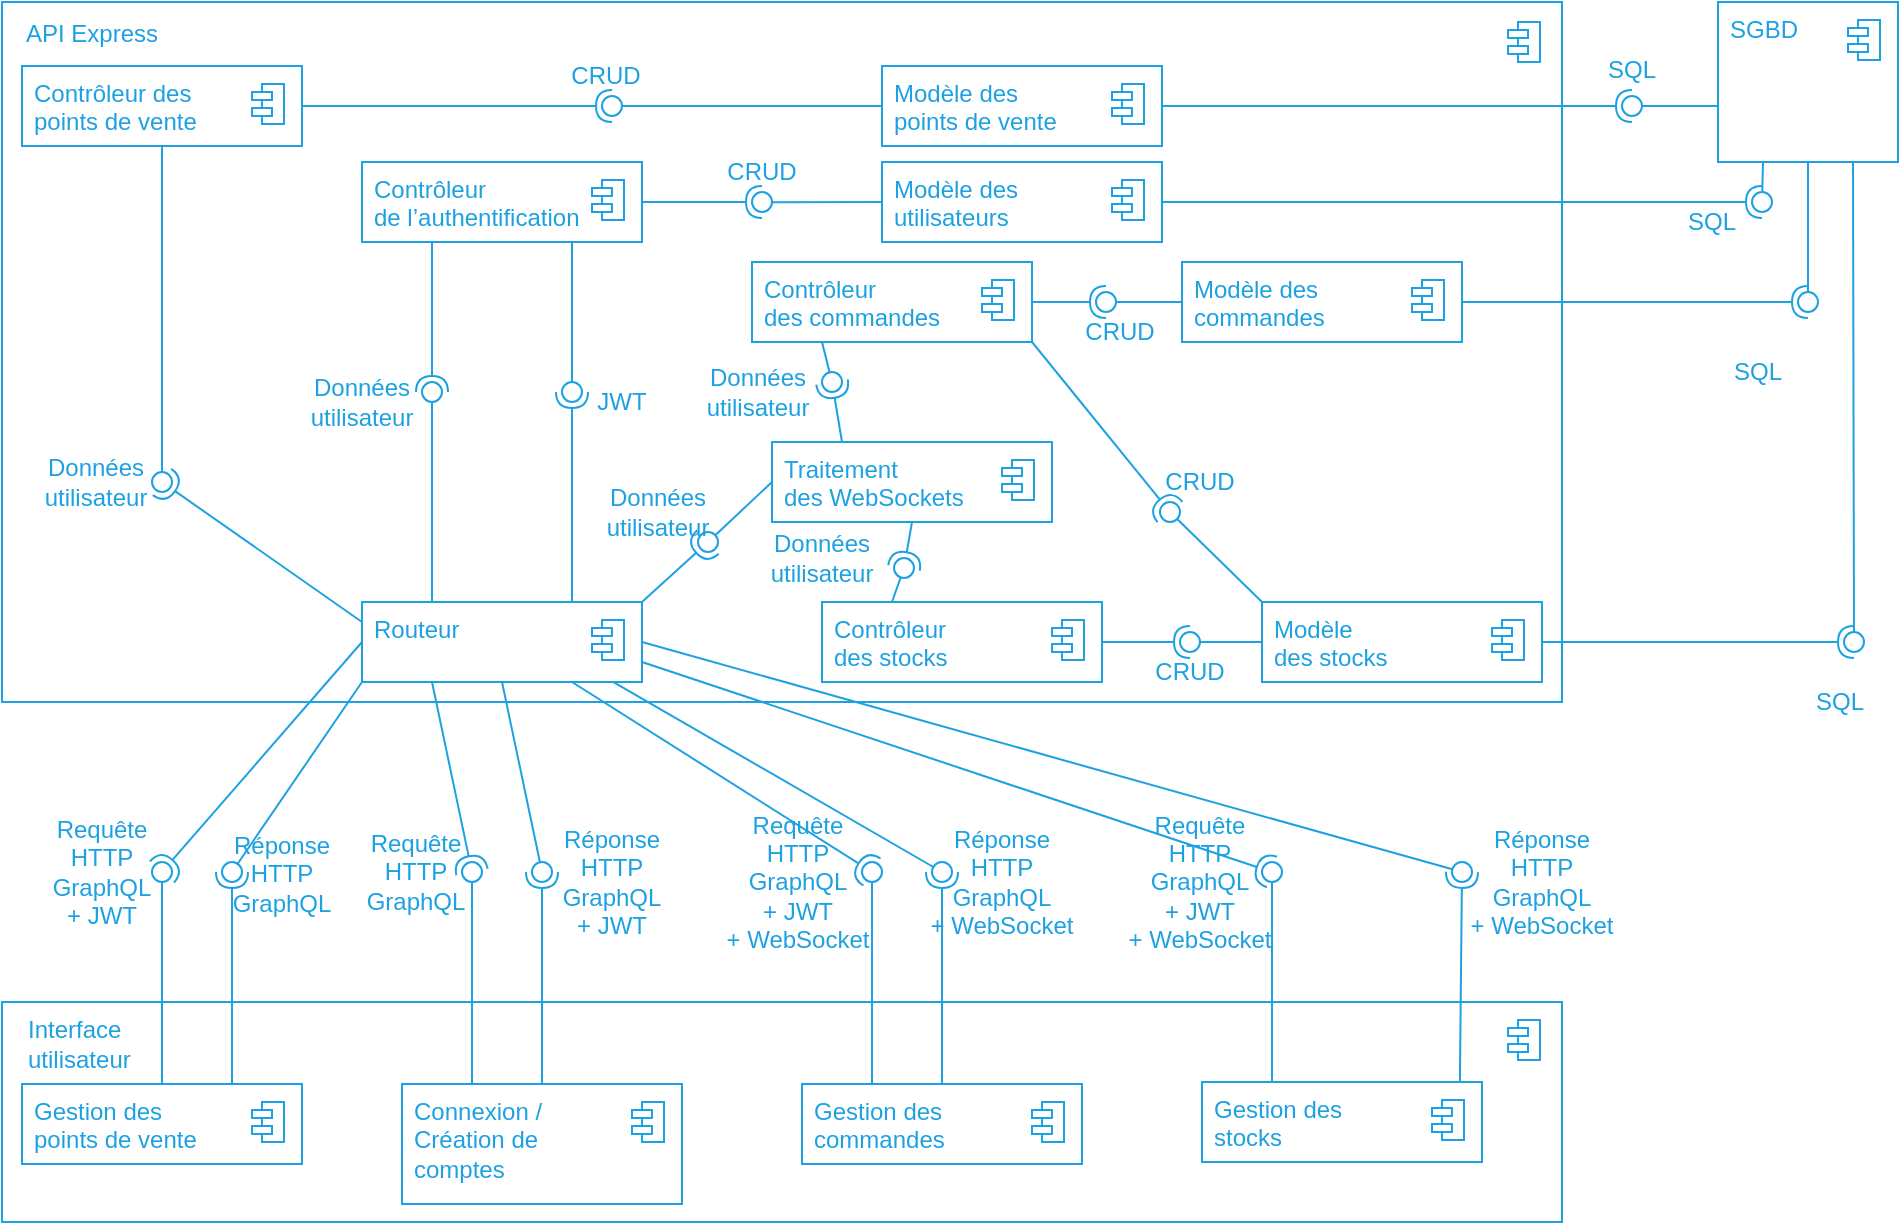 <mxfile>
    <diagram id="GNdYHzxpxQGXfG1FeGK9" name="Page-1">
        <mxGraphModel dx="1885" dy="1904" grid="1" gridSize="10" guides="1" tooltips="1" connect="1" arrows="1" fold="1" page="1" pageScale="1" pageWidth="827" pageHeight="1169" math="0" shadow="0">
            <root>
                <mxCell id="0"/>
                <mxCell id="1" parent="0"/>
                <mxCell id="58" value="" style="fontStyle=1;align=center;verticalAlign=top;childLayout=stackLayout;horizontal=1;horizontalStack=0;resizeParent=1;resizeParentMax=0;resizeLast=0;marginBottom=0;strokeColor=#1DA1E1;fillColor=none;container=0;" parent="1" vertex="1">
                    <mxGeometry x="-130" y="-10" width="780" height="350" as="geometry"/>
                </mxCell>
                <mxCell id="91" value="" style="rounded=0;orthogonalLoop=1;jettySize=auto;html=1;endArrow=none;endFill=0;strokeColor=#1DA1E1;exitX=0.25;exitY=0;exitDx=0;exitDy=0;" parent="1" source="53" target="93" edge="1">
                    <mxGeometry relative="1" as="geometry">
                        <mxPoint x="70" y="390" as="sourcePoint"/>
                    </mxGeometry>
                </mxCell>
                <mxCell id="92" value="" style="rounded=0;orthogonalLoop=1;jettySize=auto;html=1;endArrow=halfCircle;endFill=0;entryX=0.5;entryY=0.5;entryDx=0;entryDy=0;endSize=6;strokeWidth=1;exitX=0.25;exitY=1;exitDx=0;exitDy=0;strokeColor=#1DA1E1;" parent="1" source="56" target="93" edge="1">
                    <mxGeometry relative="1" as="geometry">
                        <mxPoint x="530" y="375" as="sourcePoint"/>
                    </mxGeometry>
                </mxCell>
                <mxCell id="93" value="" style="ellipse;whiteSpace=wrap;html=1;fontFamily=Helvetica;fontSize=12;fontColor=#000000;align=center;points=[];aspect=fixed;resizable=0;fillColor=none;strokeColor=#1DA1E1;" parent="1" vertex="1">
                    <mxGeometry x="100" y="420" width="10" height="10" as="geometry"/>
                </mxCell>
                <mxCell id="101" value="" style="rounded=0;orthogonalLoop=1;jettySize=auto;html=1;endArrow=none;endFill=0;strokeColor=#1DA1E1;exitX=0.25;exitY=0;exitDx=0;exitDy=0;" parent="1" source="56" target="103" edge="1">
                    <mxGeometry relative="1" as="geometry">
                        <mxPoint x="85" y="130" as="sourcePoint"/>
                    </mxGeometry>
                </mxCell>
                <mxCell id="102" value="" style="rounded=0;orthogonalLoop=1;jettySize=auto;html=1;endArrow=halfCircle;endFill=0;entryX=0.5;entryY=0.5;entryDx=0;entryDy=0;endSize=6;strokeWidth=1;exitX=0.25;exitY=1;exitDx=0;exitDy=0;strokeColor=#1DA1E1;" parent="1" source="36" target="103" edge="1">
                    <mxGeometry relative="1" as="geometry">
                        <mxPoint x="95" y="550" as="sourcePoint"/>
                    </mxGeometry>
                </mxCell>
                <mxCell id="103" value="" style="ellipse;whiteSpace=wrap;html=1;fontFamily=Helvetica;fontSize=12;fontColor=#000000;align=center;points=[];aspect=fixed;resizable=0;fillColor=none;strokeColor=#1DA1E1;" parent="1" vertex="1">
                    <mxGeometry x="80" y="180" width="10" height="10" as="geometry"/>
                </mxCell>
                <mxCell id="115" value="&lt;font color=&quot;#1da1e1&quot;&gt;Requête&lt;br&gt;HTTP&lt;br&gt;GraphQL&lt;br&gt;&lt;/font&gt;" style="text;html=1;strokeColor=none;fillColor=none;align=center;verticalAlign=middle;whiteSpace=wrap;rounded=0;" parent="1" vertex="1">
                    <mxGeometry x="57" y="415" width="40" height="20" as="geometry"/>
                </mxCell>
                <mxCell id="118" value="" style="rounded=0;orthogonalLoop=1;jettySize=auto;html=1;endArrow=none;endFill=0;strokeColor=#1DA1E1;exitX=0.5;exitY=1;exitDx=0;exitDy=0;" parent="1" source="56" target="120" edge="1">
                    <mxGeometry relative="1" as="geometry">
                        <mxPoint x="95" y="290" as="sourcePoint"/>
                    </mxGeometry>
                </mxCell>
                <mxCell id="119" value="" style="rounded=0;orthogonalLoop=1;jettySize=auto;html=1;endArrow=halfCircle;endFill=0;entryX=0.5;entryY=0.5;entryDx=0;entryDy=0;endSize=6;strokeWidth=1;exitX=0.5;exitY=0;exitDx=0;exitDy=0;strokeColor=#1DA1E1;" parent="1" source="53" target="120" edge="1">
                    <mxGeometry relative="1" as="geometry">
                        <mxPoint x="95" y="500" as="sourcePoint"/>
                    </mxGeometry>
                </mxCell>
                <mxCell id="120" value="" style="ellipse;whiteSpace=wrap;html=1;fontFamily=Helvetica;fontSize=12;fontColor=#000000;align=center;points=[];aspect=fixed;resizable=0;fillColor=none;strokeColor=#1DA1E1;" parent="1" vertex="1">
                    <mxGeometry x="135" y="420" width="10" height="10" as="geometry"/>
                </mxCell>
                <mxCell id="121" value="&lt;font color=&quot;#1da1e1&quot;&gt;Réponse&lt;br&gt;HTTP&lt;br&gt;GraphQL&lt;br&gt;+ JWT&lt;br&gt;&lt;/font&gt;" style="text;html=1;strokeColor=none;fillColor=none;align=center;verticalAlign=middle;whiteSpace=wrap;rounded=0;" parent="1" vertex="1">
                    <mxGeometry x="155" y="420" width="40" height="20" as="geometry"/>
                </mxCell>
                <mxCell id="133" value="" style="fontStyle=1;align=center;verticalAlign=top;childLayout=stackLayout;horizontal=1;horizontalStack=0;resizeParent=1;resizeParentMax=0;resizeLast=0;marginBottom=0;strokeColor=#1DA1E1;fillColor=none;container=0;" parent="1" vertex="1">
                    <mxGeometry x="-130" y="490" width="780" height="110" as="geometry"/>
                </mxCell>
                <mxCell id="169" value="" style="rounded=0;orthogonalLoop=1;jettySize=auto;html=1;endArrow=none;endFill=0;strokeColor=#1DA1E1;exitX=0.25;exitY=0;exitDx=0;exitDy=0;" parent="1" source="131" target="171" edge="1">
                    <mxGeometry relative="1" as="geometry">
                        <mxPoint x="170" y="370" as="sourcePoint"/>
                    </mxGeometry>
                </mxCell>
                <mxCell id="170" value="" style="rounded=0;orthogonalLoop=1;jettySize=auto;html=1;endArrow=halfCircle;endFill=0;entryX=0.5;entryY=0.5;entryDx=0;entryDy=0;endSize=6;strokeWidth=1;exitX=0.75;exitY=1;exitDx=0;exitDy=0;strokeColor=#1DA1E1;" parent="1" source="56" target="171" edge="1">
                    <mxGeometry relative="1" as="geometry">
                        <mxPoint x="165" y="530" as="sourcePoint"/>
                    </mxGeometry>
                </mxCell>
                <mxCell id="171" value="" style="ellipse;whiteSpace=wrap;html=1;fontFamily=Helvetica;fontSize=12;fontColor=#000000;align=center;points=[];aspect=fixed;resizable=0;fillColor=none;strokeColor=#1DA1E1;" parent="1" vertex="1">
                    <mxGeometry x="300" y="420" width="10" height="10" as="geometry"/>
                </mxCell>
                <mxCell id="188" value="" style="rounded=0;orthogonalLoop=1;jettySize=auto;html=1;endArrow=halfCircle;endFill=0;entryX=0.5;entryY=0.5;entryDx=0;entryDy=0;endSize=6;strokeWidth=1;exitX=0.5;exitY=0;exitDx=0;exitDy=0;strokeColor=#1DA1E1;" parent="1" source="131" target="187" edge="1">
                    <mxGeometry relative="1" as="geometry">
                        <mxPoint x="320" y="70" as="sourcePoint"/>
                    </mxGeometry>
                </mxCell>
                <mxCell id="189" value="" style="rounded=0;orthogonalLoop=1;jettySize=auto;html=1;endArrow=none;endFill=0;strokeColor=#1DA1E1;exitX=0.895;exitY=0.995;exitDx=0;exitDy=0;exitPerimeter=0;" parent="1" source="56" target="187" edge="1">
                    <mxGeometry relative="1" as="geometry">
                        <mxPoint x="200" y="70" as="sourcePoint"/>
                    </mxGeometry>
                </mxCell>
                <mxCell id="187" value="" style="ellipse;whiteSpace=wrap;html=1;fontFamily=Helvetica;fontSize=12;fontColor=#000000;align=center;points=[];aspect=fixed;resizable=0;fillColor=none;strokeColor=#1DA1E1;" parent="1" vertex="1">
                    <mxGeometry x="335" y="420" width="10" height="10" as="geometry"/>
                </mxCell>
                <mxCell id="190" value="&lt;font color=&quot;#1da1e1&quot;&gt;Requête&lt;br&gt;HTTP&lt;br&gt;GraphQL&lt;br&gt;+ JWT&lt;br&gt;+ WebSocket&lt;br&gt;&lt;/font&gt;" style="text;html=1;strokeColor=none;fillColor=none;align=center;verticalAlign=middle;whiteSpace=wrap;rounded=0;" parent="1" vertex="1">
                    <mxGeometry x="228" y="420" width="80" height="20" as="geometry"/>
                </mxCell>
                <mxCell id="192" value="&lt;font color=&quot;#1da1e1&quot;&gt;Réponse&lt;br&gt;HTTP&lt;br&gt;GraphQL&lt;br&gt;&lt;/font&gt;&lt;span style=&quot;color: rgb(29 , 161 , 225)&quot;&gt;+ WebSocket&lt;/span&gt;&lt;font color=&quot;#1da1e1&quot;&gt;&lt;br&gt;&lt;/font&gt;" style="text;html=1;strokeColor=none;fillColor=none;align=center;verticalAlign=middle;whiteSpace=wrap;rounded=0;" parent="1" vertex="1">
                    <mxGeometry x="326" y="420" width="88" height="20" as="geometry"/>
                </mxCell>
                <mxCell id="194" value="" style="ellipse;whiteSpace=wrap;html=1;fontFamily=Helvetica;fontSize=12;fontColor=#000000;align=center;points=[];aspect=fixed;resizable=0;fillColor=none;strokeColor=#1DA1E1;" parent="1" vertex="1">
                    <mxGeometry x="280" y="175" width="10" height="10" as="geometry"/>
                </mxCell>
                <mxCell id="195" value="" style="rounded=0;orthogonalLoop=1;jettySize=auto;html=1;endArrow=none;endFill=0;strokeColor=#1DA1E1;exitX=0.25;exitY=1;exitDx=0;exitDy=0;" parent="1" source="182" target="194" edge="1">
                    <mxGeometry relative="1" as="geometry">
                        <mxPoint x="165" y="140" as="sourcePoint"/>
                    </mxGeometry>
                </mxCell>
                <mxCell id="196" value="" style="rounded=0;orthogonalLoop=1;jettySize=auto;html=1;endArrow=halfCircle;endFill=0;entryX=0.5;entryY=0.5;entryDx=0;entryDy=0;endSize=6;strokeWidth=1;exitX=0.25;exitY=0;exitDx=0;exitDy=0;strokeColor=#1DA1E1;" parent="1" source="307" target="194" edge="1">
                    <mxGeometry relative="1" as="geometry">
                        <mxPoint x="165" y="300" as="sourcePoint"/>
                    </mxGeometry>
                </mxCell>
                <mxCell id="135" value="" style="shape=module;jettyWidth=10;jettyHeight=4;strokeColor=#1DA1E1;fillColor=none;" parent="1" vertex="1">
                    <mxGeometry x="623" y="499" width="16" height="20" as="geometry">
                        <mxPoint x="-25" y="9" as="offset"/>
                    </mxGeometry>
                </mxCell>
                <mxCell id="52" value="" style="fontStyle=1;align=center;verticalAlign=top;childLayout=stackLayout;horizontal=1;horizontalStack=0;resizeParent=1;resizeParentMax=0;resizeLast=0;marginBottom=0;strokeColor=#1DA1E1;fillColor=none;" parent="1" vertex="1">
                    <mxGeometry x="70" y="531" width="140" height="60" as="geometry"/>
                </mxCell>
                <mxCell id="53" value="&lt;font color=&quot;#1da1e1&quot;&gt;Connexion /&amp;nbsp;&lt;br&gt;Création de &lt;br&gt;comptes&lt;br&gt;&lt;/font&gt;" style="html=1;align=left;spacingLeft=4;verticalAlign=top;strokeColor=none;fillColor=none;" parent="52" vertex="1">
                    <mxGeometry width="140" height="60" as="geometry"/>
                </mxCell>
                <mxCell id="54" value="" style="shape=module;jettyWidth=10;jettyHeight=4;strokeColor=#1DA1E1;fillColor=none;" parent="53" vertex="1">
                    <mxGeometry x="1" width="16" height="20" relative="1" as="geometry">
                        <mxPoint x="-25" y="9" as="offset"/>
                    </mxGeometry>
                </mxCell>
                <mxCell id="130" value="" style="fontStyle=1;align=center;verticalAlign=top;childLayout=stackLayout;horizontal=1;horizontalStack=0;resizeParent=1;resizeParentMax=0;resizeLast=0;marginBottom=0;strokeColor=#1DA1E1;fillColor=none;" parent="1" vertex="1">
                    <mxGeometry x="270" y="531" width="140" height="40" as="geometry"/>
                </mxCell>
                <mxCell id="131" value="&lt;font color=&quot;#1da1e1&quot;&gt;Gestion des&amp;nbsp;&lt;br&gt;commandes&lt;br&gt;&lt;/font&gt;" style="html=1;align=left;spacingLeft=4;verticalAlign=top;strokeColor=none;fillColor=none;" parent="130" vertex="1">
                    <mxGeometry width="140" height="40" as="geometry"/>
                </mxCell>
                <mxCell id="132" value="" style="shape=module;jettyWidth=10;jettyHeight=4;strokeColor=#1DA1E1;fillColor=none;" parent="131" vertex="1">
                    <mxGeometry x="1" width="16" height="20" relative="1" as="geometry">
                        <mxPoint x="-25" y="9" as="offset"/>
                    </mxGeometry>
                </mxCell>
                <mxCell id="60" value="" style="shape=module;jettyWidth=10;jettyHeight=4;strokeColor=#1DA1E1;fillColor=none;" parent="1" vertex="1">
                    <mxGeometry x="623" width="16" height="20" as="geometry">
                        <mxPoint x="-25" y="9" as="offset"/>
                    </mxGeometry>
                </mxCell>
                <mxCell id="35" value="" style="fontStyle=1;align=center;verticalAlign=top;childLayout=stackLayout;horizontal=1;horizontalStack=0;resizeParent=1;resizeParentMax=0;resizeLast=0;marginBottom=0;strokeColor=#1DA1E1;fillColor=none;" parent="1" vertex="1">
                    <mxGeometry x="50" y="70" width="140" height="40" as="geometry"/>
                </mxCell>
                <mxCell id="36" value="&lt;font color=&quot;#1da1e1&quot;&gt;Contrôleur &lt;br&gt;de l’authentification&lt;br&gt;&lt;/font&gt;" style="html=1;align=left;spacingLeft=4;verticalAlign=top;strokeColor=none;fillColor=none;" parent="35" vertex="1">
                    <mxGeometry width="140" height="40" as="geometry"/>
                </mxCell>
                <mxCell id="37" value="" style="shape=module;jettyWidth=10;jettyHeight=4;strokeColor=#1DA1E1;fillColor=none;" parent="36" vertex="1">
                    <mxGeometry x="1" width="16" height="20" relative="1" as="geometry">
                        <mxPoint x="-25" y="9" as="offset"/>
                    </mxGeometry>
                </mxCell>
                <mxCell id="55" value="" style="fontStyle=1;align=center;verticalAlign=top;childLayout=stackLayout;horizontal=1;horizontalStack=0;resizeParent=1;resizeParentMax=0;resizeLast=0;marginBottom=0;strokeColor=#1DA1E1;fillColor=none;" parent="1" vertex="1">
                    <mxGeometry x="50" y="290" width="140" height="40" as="geometry"/>
                </mxCell>
                <mxCell id="56" value="&lt;font color=&quot;#1da1e1&quot;&gt;Routeur&amp;nbsp;&lt;br&gt;&lt;/font&gt;" style="html=1;align=left;spacingLeft=4;verticalAlign=top;strokeColor=none;fillColor=none;" parent="55" vertex="1">
                    <mxGeometry width="140" height="40" as="geometry"/>
                </mxCell>
                <mxCell id="57" value="" style="shape=module;jettyWidth=10;jettyHeight=4;strokeColor=#1DA1E1;fillColor=none;" parent="56" vertex="1">
                    <mxGeometry x="1" width="16" height="20" relative="1" as="geometry">
                        <mxPoint x="-25" y="9" as="offset"/>
                    </mxGeometry>
                </mxCell>
                <mxCell id="106" value="" style="fontStyle=1;align=center;verticalAlign=top;childLayout=stackLayout;horizontal=1;horizontalStack=0;resizeParent=1;resizeParentMax=0;resizeLast=0;marginBottom=0;strokeColor=#1DA1E1;fillColor=none;" parent="1" vertex="1">
                    <mxGeometry x="310" y="70" width="140" height="40" as="geometry"/>
                </mxCell>
                <mxCell id="107" value="&lt;font color=&quot;#1da1e1&quot;&gt;Modèle des&lt;br&gt;utilisateurs&lt;br&gt;&lt;/font&gt;" style="html=1;align=left;spacingLeft=4;verticalAlign=top;strokeColor=none;fillColor=none;" parent="106" vertex="1">
                    <mxGeometry width="140" height="40" as="geometry"/>
                </mxCell>
                <mxCell id="108" value="" style="shape=module;jettyWidth=10;jettyHeight=4;strokeColor=#1DA1E1;fillColor=none;" parent="107" vertex="1">
                    <mxGeometry x="1" width="16" height="20" relative="1" as="geometry">
                        <mxPoint x="-25" y="9" as="offset"/>
                    </mxGeometry>
                </mxCell>
                <mxCell id="116" value="&lt;font color=&quot;#1da1e1&quot;&gt;SQL&lt;/font&gt;" style="text;html=1;strokeColor=none;fillColor=none;align=center;verticalAlign=middle;whiteSpace=wrap;rounded=0;" parent="1" vertex="1">
                    <mxGeometry x="705" y="90" width="40" height="20" as="geometry"/>
                </mxCell>
                <mxCell id="125" value="" style="ellipse;whiteSpace=wrap;html=1;fontFamily=Helvetica;fontSize=12;fontColor=#000000;align=center;points=[];aspect=fixed;resizable=0;fillColor=none;strokeColor=#1DA1E1;" parent="1" vertex="1">
                    <mxGeometry x="150" y="180" width="10" height="10" as="geometry"/>
                </mxCell>
                <mxCell id="123" value="" style="rounded=0;orthogonalLoop=1;jettySize=auto;html=1;endArrow=none;endFill=0;strokeColor=#1DA1E1;exitX=0.75;exitY=1;exitDx=0;exitDy=0;" parent="1" source="36" target="125" edge="1">
                    <mxGeometry x="10" y="60" as="geometry">
                        <mxPoint x="155" y="130" as="sourcePoint"/>
                    </mxGeometry>
                </mxCell>
                <mxCell id="124" value="" style="rounded=0;orthogonalLoop=1;jettySize=auto;html=1;endArrow=halfCircle;endFill=0;entryX=0.5;entryY=0.5;entryDx=0;entryDy=0;endSize=6;strokeWidth=1;exitX=0.75;exitY=0;exitDx=0;exitDy=0;strokeColor=#1DA1E1;" parent="1" source="56" target="125" edge="1">
                    <mxGeometry x="10" y="60" as="geometry">
                        <mxPoint x="95" y="300" as="sourcePoint"/>
                    </mxGeometry>
                </mxCell>
                <mxCell id="126" value="&lt;font color=&quot;#1da1e1&quot;&gt;Données&lt;br&gt;utilisateur&lt;br&gt;&lt;/font&gt;" style="text;html=1;strokeColor=none;fillColor=none;align=center;verticalAlign=middle;whiteSpace=wrap;rounded=0;" parent="1" vertex="1">
                    <mxGeometry x="30" y="180" width="40" height="20" as="geometry"/>
                </mxCell>
                <mxCell id="127" value="&lt;font color=&quot;#1da1e1&quot;&gt;JWT&lt;br&gt;&lt;/font&gt;" style="text;html=1;strokeColor=none;fillColor=none;align=center;verticalAlign=middle;whiteSpace=wrap;rounded=0;" parent="1" vertex="1">
                    <mxGeometry x="160" y="180" width="40" height="20" as="geometry"/>
                </mxCell>
                <mxCell id="128" value="&lt;font color=&quot;#1da1e1&quot;&gt;CRUD&lt;br&gt;&lt;/font&gt;" style="text;html=1;strokeColor=none;fillColor=none;align=center;verticalAlign=middle;whiteSpace=wrap;rounded=0;" parent="1" vertex="1">
                    <mxGeometry x="230" y="65" width="40" height="20" as="geometry"/>
                </mxCell>
                <mxCell id="184" value="" style="fontStyle=1;align=center;verticalAlign=top;childLayout=stackLayout;horizontal=1;horizontalStack=0;resizeParent=1;resizeParentMax=0;resizeLast=0;marginBottom=0;strokeColor=#1DA1E1;fillColor=none;" parent="1" vertex="1">
                    <mxGeometry x="460" y="120" width="140" height="40" as="geometry"/>
                </mxCell>
                <mxCell id="185" value="&lt;font color=&quot;#1da1e1&quot;&gt;Modèle des&lt;br&gt;commandes&lt;br&gt;&lt;/font&gt;" style="html=1;align=left;spacingLeft=4;verticalAlign=top;strokeColor=none;fillColor=none;" parent="184" vertex="1">
                    <mxGeometry width="140" height="40" as="geometry"/>
                </mxCell>
                <mxCell id="186" value="" style="shape=module;jettyWidth=10;jettyHeight=4;strokeColor=#1DA1E1;fillColor=none;" parent="185" vertex="1">
                    <mxGeometry x="1" width="16" height="20" relative="1" as="geometry">
                        <mxPoint x="-25" y="9" as="offset"/>
                    </mxGeometry>
                </mxCell>
                <mxCell id="181" value="" style="fontStyle=1;align=center;verticalAlign=top;childLayout=stackLayout;horizontal=1;horizontalStack=0;resizeParent=1;resizeParentMax=0;resizeLast=0;marginBottom=0;strokeColor=#1DA1E1;fillColor=none;" parent="1" vertex="1">
                    <mxGeometry x="245" y="120" width="140" height="40" as="geometry"/>
                </mxCell>
                <mxCell id="182" value="&lt;font color=&quot;#1da1e1&quot;&gt;Contrôleur &lt;br&gt;des commandes&lt;br&gt;&lt;/font&gt;" style="html=1;align=left;spacingLeft=4;verticalAlign=top;strokeColor=none;fillColor=none;" parent="181" vertex="1">
                    <mxGeometry width="140" height="40" as="geometry"/>
                </mxCell>
                <mxCell id="183" value="" style="shape=module;jettyWidth=10;jettyHeight=4;strokeColor=#1DA1E1;fillColor=none;" parent="182" vertex="1">
                    <mxGeometry x="1" width="16" height="20" relative="1" as="geometry">
                        <mxPoint x="-25" y="9" as="offset"/>
                    </mxGeometry>
                </mxCell>
                <mxCell id="197" value="&lt;font color=&quot;#1da1e1&quot;&gt;Données&lt;br&gt;utilisateur&lt;br&gt;&lt;/font&gt;" style="text;html=1;strokeColor=none;fillColor=none;align=center;verticalAlign=middle;whiteSpace=wrap;rounded=0;" parent="1" vertex="1">
                    <mxGeometry x="228" y="175" width="40" height="20" as="geometry"/>
                </mxCell>
                <mxCell id="24" value="" style="fontStyle=1;align=center;verticalAlign=top;childLayout=stackLayout;horizontal=1;horizontalStack=0;resizeParent=1;resizeParentMax=0;resizeLast=0;marginBottom=0;strokeColor=#1DA1E1;fillColor=none;" parent="1" vertex="1">
                    <mxGeometry x="728" y="-10" width="90" height="80" as="geometry"/>
                </mxCell>
                <mxCell id="25" value="&lt;font color=&quot;#1da1e1&quot;&gt;SGBD&lt;/font&gt;" style="html=1;align=left;spacingLeft=4;verticalAlign=top;strokeColor=none;fillColor=none;" parent="24" vertex="1">
                    <mxGeometry width="90" height="80" as="geometry"/>
                </mxCell>
                <mxCell id="26" value="" style="shape=module;jettyWidth=10;jettyHeight=4;strokeColor=#1DA1E1;fillColor=none;" parent="25" vertex="1">
                    <mxGeometry x="1" width="16" height="20" relative="1" as="geometry">
                        <mxPoint x="-25" y="9" as="offset"/>
                    </mxGeometry>
                </mxCell>
                <mxCell id="202" value="&lt;font color=&quot;#1da1e1&quot;&gt;CRUD&lt;br&gt;&lt;/font&gt;" style="text;html=1;strokeColor=none;fillColor=none;align=center;verticalAlign=middle;whiteSpace=wrap;rounded=0;" parent="1" vertex="1">
                    <mxGeometry x="409" y="145" width="40" height="20" as="geometry"/>
                </mxCell>
                <mxCell id="206" value="&lt;font color=&quot;#1da1e1&quot;&gt;SQL&lt;/font&gt;" style="text;html=1;strokeColor=none;fillColor=none;align=center;verticalAlign=middle;whiteSpace=wrap;rounded=0;" parent="1" vertex="1">
                    <mxGeometry x="728" y="165" width="40" height="20" as="geometry"/>
                </mxCell>
                <mxCell id="207" value="" style="fontStyle=1;align=center;verticalAlign=top;childLayout=stackLayout;horizontal=1;horizontalStack=0;resizeParent=1;resizeParentMax=0;resizeLast=0;marginBottom=0;strokeColor=#1DA1E1;fillColor=none;" parent="1" vertex="1">
                    <mxGeometry x="280" y="290" width="140" height="40" as="geometry"/>
                </mxCell>
                <mxCell id="208" value="&lt;font color=&quot;#1da1e1&quot;&gt;Contrôleur &lt;br&gt;des stocks&lt;br&gt;&lt;/font&gt;" style="html=1;align=left;spacingLeft=4;verticalAlign=top;strokeColor=none;fillColor=none;" parent="207" vertex="1">
                    <mxGeometry width="140" height="40" as="geometry"/>
                </mxCell>
                <mxCell id="209" value="" style="shape=module;jettyWidth=10;jettyHeight=4;strokeColor=#1DA1E1;fillColor=none;" parent="208" vertex="1">
                    <mxGeometry x="1" width="16" height="20" relative="1" as="geometry">
                        <mxPoint x="-25" y="9" as="offset"/>
                    </mxGeometry>
                </mxCell>
                <mxCell id="211" value="" style="fontStyle=1;align=center;verticalAlign=top;childLayout=stackLayout;horizontal=1;horizontalStack=0;resizeParent=1;resizeParentMax=0;resizeLast=0;marginBottom=0;strokeColor=#1DA1E1;fillColor=none;" parent="1" vertex="1">
                    <mxGeometry x="500" y="290" width="140" height="40" as="geometry"/>
                </mxCell>
                <mxCell id="212" value="&lt;font color=&quot;#1da1e1&quot;&gt;Modèle&amp;nbsp;&lt;br&gt;des stocks&lt;br&gt;&lt;/font&gt;" style="html=1;align=left;spacingLeft=4;verticalAlign=top;strokeColor=none;fillColor=none;" parent="211" vertex="1">
                    <mxGeometry width="140" height="40" as="geometry"/>
                </mxCell>
                <mxCell id="213" value="" style="shape=module;jettyWidth=10;jettyHeight=4;strokeColor=#1DA1E1;fillColor=none;" parent="212" vertex="1">
                    <mxGeometry x="1" width="16" height="20" relative="1" as="geometry">
                        <mxPoint x="-25" y="9" as="offset"/>
                    </mxGeometry>
                </mxCell>
                <mxCell id="217" value="&lt;font color=&quot;#1da1e1&quot;&gt;CRUD&lt;br&gt;&lt;/font&gt;" style="text;html=1;strokeColor=none;fillColor=none;align=center;verticalAlign=middle;whiteSpace=wrap;rounded=0;" parent="1" vertex="1">
                    <mxGeometry x="449" y="220" width="40" height="20" as="geometry"/>
                </mxCell>
                <mxCell id="218" value="&lt;font color=&quot;#1da1e1&quot;&gt;SQL&lt;br&gt;&lt;/font&gt;" style="text;html=1;strokeColor=none;fillColor=none;align=center;verticalAlign=middle;whiteSpace=wrap;rounded=0;" parent="1" vertex="1">
                    <mxGeometry x="769" y="330" width="40" height="20" as="geometry"/>
                </mxCell>
                <mxCell id="225" value="&lt;font color=&quot;#1da1e1&quot;&gt;CRUD&lt;br&gt;&lt;/font&gt;" style="text;html=1;strokeColor=none;fillColor=none;align=center;verticalAlign=middle;whiteSpace=wrap;rounded=0;" parent="1" vertex="1">
                    <mxGeometry x="444" y="315" width="40" height="20" as="geometry"/>
                </mxCell>
                <mxCell id="226" value="" style="fontStyle=1;align=center;verticalAlign=top;childLayout=stackLayout;horizontal=1;horizontalStack=0;resizeParent=1;resizeParentMax=0;resizeLast=0;marginBottom=0;strokeColor=#1DA1E1;fillColor=none;" parent="1" vertex="1">
                    <mxGeometry x="470" y="530" width="140" height="40" as="geometry"/>
                </mxCell>
                <mxCell id="227" value="&lt;font color=&quot;#1da1e1&quot;&gt;Gestion des&amp;nbsp;&lt;br&gt;stocks&lt;br&gt;&lt;/font&gt;" style="html=1;align=left;spacingLeft=4;verticalAlign=top;strokeColor=none;fillColor=none;" parent="226" vertex="1">
                    <mxGeometry width="140" height="40" as="geometry"/>
                </mxCell>
                <mxCell id="228" value="" style="shape=module;jettyWidth=10;jettyHeight=4;strokeColor=#1DA1E1;fillColor=none;" parent="227" vertex="1">
                    <mxGeometry x="1" width="16" height="20" relative="1" as="geometry">
                        <mxPoint x="-25" y="9" as="offset"/>
                    </mxGeometry>
                </mxCell>
                <mxCell id="232" value="" style="ellipse;whiteSpace=wrap;html=1;fontFamily=Helvetica;fontSize=12;fontColor=#000000;align=center;points=[];aspect=fixed;resizable=0;fillColor=none;strokeColor=#1DA1E1;" parent="1" vertex="1">
                    <mxGeometry x="595" y="420" width="10" height="10" as="geometry"/>
                </mxCell>
                <mxCell id="233" value="" style="rounded=0;orthogonalLoop=1;jettySize=auto;html=1;endArrow=halfCircle;endFill=0;entryX=0.5;entryY=0.5;entryDx=0;entryDy=0;endSize=6;strokeWidth=1;exitX=0.921;exitY=0.013;exitDx=0;exitDy=0;strokeColor=#1DA1E1;exitPerimeter=0;" parent="1" source="227" target="232" edge="1">
                    <mxGeometry x="40" y="40" as="geometry">
                        <mxPoint x="540" y="260.0" as="sourcePoint"/>
                    </mxGeometry>
                </mxCell>
                <mxCell id="234" value="" style="rounded=0;orthogonalLoop=1;jettySize=auto;html=1;endArrow=none;endFill=0;strokeColor=#1DA1E1;exitX=1;exitY=0.5;exitDx=0;exitDy=0;" parent="1" source="56" target="232" edge="1">
                    <mxGeometry x="40" y="40" as="geometry">
                        <mxPoint x="405" y="200" as="sourcePoint"/>
                    </mxGeometry>
                </mxCell>
                <mxCell id="235" value="&lt;font color=&quot;#1da1e1&quot;&gt;Réponse&lt;br&gt;HTTP&lt;br&gt;GraphQL&lt;br&gt;+ WebSocket&lt;br&gt;&lt;/font&gt;" style="text;html=1;strokeColor=none;fillColor=none;align=center;verticalAlign=middle;whiteSpace=wrap;rounded=0;" parent="1" vertex="1">
                    <mxGeometry x="595" y="420" width="90" height="20" as="geometry"/>
                </mxCell>
                <mxCell id="236" value="&lt;font color=&quot;#1da1e1&quot;&gt;Requête&lt;br&gt;HTTP&lt;br&gt;GraphQL&lt;br&gt;+ JWT&lt;br&gt;&lt;/font&gt;&lt;span style=&quot;color: rgb(29 , 161 , 225)&quot;&gt;+ WebSocket&lt;/span&gt;&lt;font color=&quot;#1da1e1&quot;&gt;&lt;br&gt;&lt;/font&gt;" style="text;html=1;strokeColor=none;fillColor=none;align=center;verticalAlign=middle;whiteSpace=wrap;rounded=0;" parent="1" vertex="1">
                    <mxGeometry x="428" y="420" width="82" height="20" as="geometry"/>
                </mxCell>
                <mxCell id="237" value="" style="ellipse;whiteSpace=wrap;html=1;fontFamily=Helvetica;fontSize=12;fontColor=#000000;align=center;points=[];aspect=fixed;resizable=0;fillColor=none;strokeColor=#1DA1E1;" parent="1" vertex="1">
                    <mxGeometry x="500" y="420" width="10" height="10" as="geometry"/>
                </mxCell>
                <mxCell id="238" value="" style="rounded=0;orthogonalLoop=1;jettySize=auto;html=1;endArrow=halfCircle;endFill=0;entryX=0.5;entryY=0.5;entryDx=0;entryDy=0;endSize=6;strokeWidth=1;strokeColor=#1DA1E1;exitX=1;exitY=0.75;exitDx=0;exitDy=0;" parent="1" source="56" target="237" edge="1">
                    <mxGeometry x="50" y="50" as="geometry">
                        <mxPoint x="425" y="470" as="sourcePoint"/>
                    </mxGeometry>
                </mxCell>
                <mxCell id="239" value="" style="rounded=0;orthogonalLoop=1;jettySize=auto;html=1;endArrow=none;endFill=0;strokeColor=#1DA1E1;exitX=0.25;exitY=0;exitDx=0;exitDy=0;" parent="1" source="227" target="237" edge="1">
                    <mxGeometry x="50" y="50" as="geometry">
                        <mxPoint x="320" y="380" as="sourcePoint"/>
                    </mxGeometry>
                </mxCell>
                <mxCell id="245" value="" style="ellipse;whiteSpace=wrap;html=1;fontFamily=Helvetica;fontSize=12;fontColor=#000000;align=center;points=[];aspect=fixed;resizable=0;fillColor=none;strokeColor=#1DA1E1;" parent="1" vertex="1">
                    <mxGeometry x="316" y="268" width="10" height="10" as="geometry"/>
                </mxCell>
                <mxCell id="246" value="" style="rounded=0;orthogonalLoop=1;jettySize=auto;html=1;endArrow=halfCircle;endFill=0;entryX=0.5;entryY=0.5;entryDx=0;entryDy=0;endSize=6;strokeWidth=1;exitX=0.5;exitY=1;exitDx=0;exitDy=0;strokeColor=#1DA1E1;" parent="1" source="307" target="245" edge="1">
                    <mxGeometry x="50" y="100" as="geometry">
                        <mxPoint x="530" y="320.0" as="sourcePoint"/>
                    </mxGeometry>
                </mxCell>
                <mxCell id="247" value="" style="rounded=0;orthogonalLoop=1;jettySize=auto;html=1;endArrow=none;endFill=0;strokeColor=#1DA1E1;exitX=0.25;exitY=0;exitDx=0;exitDy=0;" parent="1" source="208" target="245" edge="1">
                    <mxGeometry x="50" y="100" as="geometry">
                        <mxPoint x="430" y="320.0" as="sourcePoint"/>
                    </mxGeometry>
                </mxCell>
                <mxCell id="251" value="" style="ellipse;whiteSpace=wrap;html=1;fontFamily=Helvetica;fontSize=12;fontColor=#000000;align=center;points=[];aspect=fixed;resizable=0;fillColor=none;strokeColor=#1DA1E1;" parent="1" vertex="1">
                    <mxGeometry x="459" y="305" width="10" height="10" as="geometry"/>
                </mxCell>
                <mxCell id="252" value="" style="rounded=0;orthogonalLoop=1;jettySize=auto;html=1;endArrow=halfCircle;endFill=0;entryX=0.5;entryY=0.5;entryDx=0;entryDy=0;endSize=6;strokeWidth=1;exitX=1;exitY=0.5;exitDx=0;exitDy=0;strokeColor=#1DA1E1;" parent="1" source="208" target="251" edge="1">
                    <mxGeometry x="60" y="110" as="geometry">
                        <mxPoint x="200" y="310.0" as="sourcePoint"/>
                    </mxGeometry>
                </mxCell>
                <mxCell id="253" value="" style="rounded=0;orthogonalLoop=1;jettySize=auto;html=1;endArrow=none;endFill=0;strokeColor=#1DA1E1;exitX=0;exitY=0.5;exitDx=0;exitDy=0;" parent="1" source="212" target="251" edge="1">
                    <mxGeometry x="60" y="110" as="geometry">
                        <mxPoint x="290" y="320.0" as="sourcePoint"/>
                    </mxGeometry>
                </mxCell>
                <mxCell id="254" value="" style="ellipse;whiteSpace=wrap;html=1;fontFamily=Helvetica;fontSize=12;fontColor=#000000;align=center;points=[];aspect=fixed;resizable=0;fillColor=none;strokeColor=#1DA1E1;" parent="1" vertex="1">
                    <mxGeometry x="245" y="85" width="10" height="10" as="geometry"/>
                </mxCell>
                <mxCell id="255" value="" style="rounded=0;orthogonalLoop=1;jettySize=auto;html=1;endArrow=halfCircle;endFill=0;entryX=0.5;entryY=0.5;entryDx=0;entryDy=0;endSize=6;strokeWidth=1;exitX=1;exitY=0.5;exitDx=0;exitDy=0;strokeColor=#1DA1E1;" parent="1" source="36" target="254" edge="1">
                    <mxGeometry x="70" y="120" as="geometry">
                        <mxPoint x="190" y="110" as="sourcePoint"/>
                    </mxGeometry>
                </mxCell>
                <mxCell id="256" value="" style="rounded=0;orthogonalLoop=1;jettySize=auto;html=1;endArrow=none;endFill=0;strokeColor=#1DA1E1;exitX=0;exitY=0.5;exitDx=0;exitDy=0;" parent="1" source="107" target="254" edge="1">
                    <mxGeometry x="70" y="120" as="geometry">
                        <mxPoint x="310" y="110" as="sourcePoint"/>
                    </mxGeometry>
                </mxCell>
                <mxCell id="257" value="&lt;font color=&quot;#1da1e1&quot;&gt;Données&lt;br&gt;utilisateur&lt;br&gt;&lt;/font&gt;" style="text;html=1;strokeColor=none;fillColor=none;align=center;verticalAlign=middle;whiteSpace=wrap;rounded=0;" parent="1" vertex="1">
                    <mxGeometry x="260" y="258" width="40" height="20" as="geometry"/>
                </mxCell>
                <mxCell id="258" value="" style="ellipse;whiteSpace=wrap;html=1;fontFamily=Helvetica;fontSize=12;fontColor=#000000;align=center;points=[];aspect=fixed;resizable=0;fillColor=none;strokeColor=#1DA1E1;" parent="1" vertex="1">
                    <mxGeometry x="449" y="240" width="10" height="10" as="geometry"/>
                </mxCell>
                <mxCell id="259" value="" style="rounded=0;orthogonalLoop=1;jettySize=auto;html=1;endArrow=halfCircle;endFill=0;entryX=0.5;entryY=0.5;entryDx=0;entryDy=0;endSize=6;strokeWidth=1;exitX=1;exitY=1;exitDx=0;exitDy=0;strokeColor=#1DA1E1;" parent="1" source="182" target="258" edge="1">
                    <mxGeometry x="80" y="130" as="geometry">
                        <mxPoint x="220" y="330.0" as="sourcePoint"/>
                    </mxGeometry>
                </mxCell>
                <mxCell id="260" value="" style="rounded=0;orthogonalLoop=1;jettySize=auto;html=1;endArrow=none;endFill=0;strokeColor=#1DA1E1;exitX=0;exitY=0;exitDx=0;exitDy=0;" parent="1" source="212" target="258" edge="1">
                    <mxGeometry x="80" y="130" as="geometry">
                        <mxPoint x="310" y="340.0" as="sourcePoint"/>
                    </mxGeometry>
                </mxCell>
                <mxCell id="261" value="" style="ellipse;whiteSpace=wrap;html=1;fontFamily=Helvetica;fontSize=12;fontColor=#000000;align=center;points=[];aspect=fixed;resizable=0;fillColor=none;strokeColor=#1DA1E1;" parent="1" vertex="1">
                    <mxGeometry x="417" y="135" width="10" height="10" as="geometry"/>
                </mxCell>
                <mxCell id="262" value="" style="rounded=0;orthogonalLoop=1;jettySize=auto;html=1;endArrow=halfCircle;endFill=0;entryX=0.5;entryY=0.5;entryDx=0;entryDy=0;endSize=6;strokeWidth=1;exitX=1;exitY=0.5;exitDx=0;exitDy=0;strokeColor=#1DA1E1;" parent="1" source="182" target="261" edge="1">
                    <mxGeometry x="90" y="140" as="geometry">
                        <mxPoint x="230" y="340.0" as="sourcePoint"/>
                    </mxGeometry>
                </mxCell>
                <mxCell id="263" value="" style="rounded=0;orthogonalLoop=1;jettySize=auto;html=1;endArrow=none;endFill=0;strokeColor=#1DA1E1;exitX=0;exitY=0.5;exitDx=0;exitDy=0;" parent="1" source="185" target="261" edge="1">
                    <mxGeometry x="90" y="140" as="geometry">
                        <mxPoint x="320" y="350.0" as="sourcePoint"/>
                    </mxGeometry>
                </mxCell>
                <mxCell id="264" value="" style="ellipse;whiteSpace=wrap;html=1;fontFamily=Helvetica;fontSize=12;fontColor=#000000;align=center;points=[];aspect=fixed;resizable=0;fillColor=none;strokeColor=#1DA1E1;" parent="1" vertex="1">
                    <mxGeometry x="745" y="85" width="10" height="10" as="geometry"/>
                </mxCell>
                <mxCell id="265" value="" style="rounded=0;orthogonalLoop=1;jettySize=auto;html=1;endArrow=halfCircle;endFill=0;entryX=0.5;entryY=0.5;entryDx=0;entryDy=0;endSize=6;strokeWidth=1;exitX=1;exitY=0.5;exitDx=0;exitDy=0;strokeColor=#1DA1E1;" parent="1" source="107" target="264" edge="1">
                    <mxGeometry x="100" y="150" as="geometry">
                        <mxPoint x="450" y="110" as="sourcePoint"/>
                    </mxGeometry>
                </mxCell>
                <mxCell id="266" value="" style="rounded=0;orthogonalLoop=1;jettySize=auto;html=1;endArrow=none;endFill=0;strokeColor=#1DA1E1;exitX=0.25;exitY=1;exitDx=0;exitDy=0;" parent="1" source="25" target="264" edge="1">
                    <mxGeometry x="100" y="150" as="geometry">
                        <mxPoint x="620" y="110" as="sourcePoint"/>
                    </mxGeometry>
                </mxCell>
                <mxCell id="267" value="" style="ellipse;whiteSpace=wrap;html=1;fontFamily=Helvetica;fontSize=12;fontColor=#000000;align=center;points=[];aspect=fixed;resizable=0;fillColor=none;strokeColor=#1DA1E1;" parent="1" vertex="1">
                    <mxGeometry x="768" y="135" width="10" height="10" as="geometry"/>
                </mxCell>
                <mxCell id="268" value="" style="rounded=0;orthogonalLoop=1;jettySize=auto;html=1;endArrow=halfCircle;endFill=0;entryX=0.5;entryY=0.5;entryDx=0;entryDy=0;endSize=6;strokeWidth=1;exitX=1;exitY=0.5;exitDx=0;exitDy=0;strokeColor=#1DA1E1;" parent="1" source="185" target="267" edge="1">
                    <mxGeometry x="110" y="160" as="geometry">
                        <mxPoint x="250" y="360.0" as="sourcePoint"/>
                    </mxGeometry>
                </mxCell>
                <mxCell id="269" value="" style="rounded=0;orthogonalLoop=1;jettySize=auto;html=1;endArrow=none;endFill=0;strokeColor=#1DA1E1;exitX=0.5;exitY=1;exitDx=0;exitDy=0;" parent="1" source="25" target="267" edge="1">
                    <mxGeometry x="110" y="160" as="geometry">
                        <mxPoint x="655" y="130" as="sourcePoint"/>
                    </mxGeometry>
                </mxCell>
                <mxCell id="270" value="" style="ellipse;whiteSpace=wrap;html=1;fontFamily=Helvetica;fontSize=12;fontColor=#000000;align=center;points=[];aspect=fixed;resizable=0;fillColor=none;strokeColor=#1DA1E1;" parent="1" vertex="1">
                    <mxGeometry x="791" y="305" width="10" height="10" as="geometry"/>
                </mxCell>
                <mxCell id="271" value="" style="rounded=0;orthogonalLoop=1;jettySize=auto;html=1;endArrow=halfCircle;endFill=0;entryX=0.5;entryY=0.5;entryDx=0;entryDy=0;endSize=6;strokeWidth=1;exitX=1;exitY=0.5;exitDx=0;exitDy=0;strokeColor=#1DA1E1;" parent="1" source="212" target="270" edge="1">
                    <mxGeometry x="120" y="170" as="geometry">
                        <mxPoint x="260" y="370.0" as="sourcePoint"/>
                    </mxGeometry>
                </mxCell>
                <mxCell id="272" value="" style="rounded=0;orthogonalLoop=1;jettySize=auto;html=1;endArrow=none;endFill=0;strokeColor=#1DA1E1;exitX=0.75;exitY=1;exitDx=0;exitDy=0;" parent="1" source="25" target="270" edge="1">
                    <mxGeometry x="120" y="170" as="geometry">
                        <mxPoint x="690" y="130" as="sourcePoint"/>
                    </mxGeometry>
                </mxCell>
                <mxCell id="273" value="&lt;div&gt;&lt;span style=&quot;color: rgb(29 , 161 , 225)&quot;&gt;Interface&amp;nbsp;&lt;/span&gt;&lt;/div&gt;&lt;div&gt;&lt;span style=&quot;color: rgb(29 , 161 , 225)&quot;&gt;utilisateur&lt;/span&gt;&lt;/div&gt;" style="text;html=1;strokeColor=none;fillColor=none;align=left;verticalAlign=middle;whiteSpace=wrap;rounded=0;" parent="1" vertex="1">
                    <mxGeometry x="-119" y="501" width="129" height="20" as="geometry"/>
                </mxCell>
                <mxCell id="274" value="&lt;div&gt;&lt;span style=&quot;color: rgb(29 , 161 , 225)&quot;&gt;API Express&lt;/span&gt;&lt;/div&gt;" style="text;html=1;strokeColor=none;fillColor=none;align=left;verticalAlign=middle;whiteSpace=wrap;rounded=0;" parent="1" vertex="1">
                    <mxGeometry x="-120" y="-4" width="80" height="20" as="geometry"/>
                </mxCell>
                <mxCell id="275" value="" style="fontStyle=1;align=center;verticalAlign=top;childLayout=stackLayout;horizontal=1;horizontalStack=0;resizeParent=1;resizeParentMax=0;resizeLast=0;marginBottom=0;strokeColor=#1DA1E1;fillColor=none;" parent="1" vertex="1">
                    <mxGeometry x="-120" y="22" width="140" height="40" as="geometry"/>
                </mxCell>
                <mxCell id="276" value="&lt;font color=&quot;#1da1e1&quot;&gt;Contrôleur&amp;nbsp;des &lt;br&gt;points de vente&lt;br&gt;&lt;/font&gt;" style="html=1;align=left;spacingLeft=4;verticalAlign=top;strokeColor=none;fillColor=none;" parent="275" vertex="1">
                    <mxGeometry width="140" height="40" as="geometry"/>
                </mxCell>
                <mxCell id="277" value="" style="shape=module;jettyWidth=10;jettyHeight=4;strokeColor=#1DA1E1;fillColor=none;" parent="276" vertex="1">
                    <mxGeometry x="1" width="16" height="20" relative="1" as="geometry">
                        <mxPoint x="-25" y="9" as="offset"/>
                    </mxGeometry>
                </mxCell>
                <mxCell id="278" value="" style="fontStyle=1;align=center;verticalAlign=top;childLayout=stackLayout;horizontal=1;horizontalStack=0;resizeParent=1;resizeParentMax=0;resizeLast=0;marginBottom=0;strokeColor=#1DA1E1;fillColor=none;" parent="1" vertex="1">
                    <mxGeometry x="310" y="22" width="140" height="40" as="geometry"/>
                </mxCell>
                <mxCell id="279" value="&lt;font color=&quot;#1da1e1&quot;&gt;Modèle&amp;nbsp;des &lt;br&gt;points de vente&lt;br&gt;&lt;/font&gt;" style="html=1;align=left;spacingLeft=4;verticalAlign=top;strokeColor=none;fillColor=none;" parent="278" vertex="1">
                    <mxGeometry width="140" height="40" as="geometry"/>
                </mxCell>
                <mxCell id="280" value="" style="shape=module;jettyWidth=10;jettyHeight=4;strokeColor=#1DA1E1;fillColor=none;" parent="279" vertex="1">
                    <mxGeometry x="1" width="16" height="20" relative="1" as="geometry">
                        <mxPoint x="-25" y="9" as="offset"/>
                    </mxGeometry>
                </mxCell>
                <mxCell id="282" value="" style="fontStyle=1;align=center;verticalAlign=top;childLayout=stackLayout;horizontal=1;horizontalStack=0;resizeParent=1;resizeParentMax=0;resizeLast=0;marginBottom=0;strokeColor=#1DA1E1;fillColor=none;" parent="1" vertex="1">
                    <mxGeometry x="-120" y="531" width="140" height="40" as="geometry"/>
                </mxCell>
                <mxCell id="283" value="&lt;font color=&quot;#1da1e1&quot;&gt;Gestion des&amp;nbsp;&lt;br&gt;points de vente&lt;br&gt;&lt;/font&gt;" style="html=1;align=left;spacingLeft=4;verticalAlign=top;strokeColor=none;fillColor=none;" parent="282" vertex="1">
                    <mxGeometry width="140" height="40" as="geometry"/>
                </mxCell>
                <mxCell id="284" value="" style="shape=module;jettyWidth=10;jettyHeight=4;strokeColor=#1DA1E1;fillColor=none;" parent="283" vertex="1">
                    <mxGeometry x="1" width="16" height="20" relative="1" as="geometry">
                        <mxPoint x="-25" y="9" as="offset"/>
                    </mxGeometry>
                </mxCell>
                <mxCell id="286" value="" style="rounded=0;orthogonalLoop=1;jettySize=auto;html=1;endArrow=none;endFill=0;strokeColor=#1DA1E1;exitX=0.5;exitY=0;exitDx=0;exitDy=0;" parent="1" source="283" target="288" edge="1">
                    <mxGeometry relative="1" as="geometry">
                        <mxPoint x="-50" y="490" as="sourcePoint"/>
                    </mxGeometry>
                </mxCell>
                <mxCell id="287" value="" style="rounded=0;orthogonalLoop=1;jettySize=auto;html=1;endArrow=halfCircle;endFill=0;entryX=0.5;entryY=0.5;entryDx=0;entryDy=0;endSize=6;strokeWidth=1;exitX=0;exitY=0.5;exitDx=0;exitDy=0;strokeColor=#1DA1E1;" parent="1" source="56" target="288" edge="1">
                    <mxGeometry relative="1" as="geometry">
                        <mxPoint x="95" y="530" as="sourcePoint"/>
                    </mxGeometry>
                </mxCell>
                <mxCell id="288" value="" style="ellipse;whiteSpace=wrap;html=1;fontFamily=Helvetica;fontSize=12;fontColor=#000000;align=center;points=[];aspect=fixed;resizable=0;fillColor=none;strokeColor=#1DA1E1;" parent="1" vertex="1">
                    <mxGeometry x="-55" y="420" width="10" height="10" as="geometry"/>
                </mxCell>
                <mxCell id="289" value="" style="rounded=0;orthogonalLoop=1;jettySize=auto;html=1;endArrow=none;endFill=0;strokeColor=#1DA1E1;exitX=0;exitY=1;exitDx=0;exitDy=0;" parent="1" source="56" target="291" edge="1">
                    <mxGeometry relative="1" as="geometry">
                        <mxPoint x="63" y="280" as="sourcePoint"/>
                    </mxGeometry>
                </mxCell>
                <mxCell id="290" value="" style="rounded=0;orthogonalLoop=1;jettySize=auto;html=1;endArrow=halfCircle;endFill=0;entryX=0.5;entryY=0.5;entryDx=0;entryDy=0;endSize=6;strokeWidth=1;exitX=0.75;exitY=0;exitDx=0;exitDy=0;strokeColor=#1DA1E1;" parent="1" source="283" target="291" edge="1">
                    <mxGeometry relative="1" as="geometry">
                        <mxPoint x="105" y="540" as="sourcePoint"/>
                    </mxGeometry>
                </mxCell>
                <mxCell id="291" value="" style="ellipse;whiteSpace=wrap;html=1;fontFamily=Helvetica;fontSize=12;fontColor=#000000;align=center;points=[];aspect=fixed;resizable=0;fillColor=none;strokeColor=#1DA1E1;" parent="1" vertex="1">
                    <mxGeometry x="-20" y="420" width="10" height="10" as="geometry"/>
                </mxCell>
                <mxCell id="292" value="&lt;font color=&quot;#1da1e1&quot;&gt;Requête&lt;br&gt;HTTP&lt;br&gt;GraphQL&lt;br&gt;+ JWT&lt;br&gt;&lt;/font&gt;" style="text;html=1;strokeColor=none;fillColor=none;align=center;verticalAlign=middle;whiteSpace=wrap;rounded=0;" parent="1" vertex="1">
                    <mxGeometry x="-100" y="415" width="40" height="20" as="geometry"/>
                </mxCell>
                <mxCell id="293" value="&lt;font color=&quot;#1da1e1&quot;&gt;Réponse&lt;br&gt;HTTP&lt;br&gt;GraphQL&lt;br&gt;&lt;/font&gt;" style="text;html=1;strokeColor=none;fillColor=none;align=center;verticalAlign=middle;whiteSpace=wrap;rounded=0;" parent="1" vertex="1">
                    <mxGeometry x="-10" y="416" width="40" height="20" as="geometry"/>
                </mxCell>
                <mxCell id="294" value="" style="rounded=0;orthogonalLoop=1;jettySize=auto;html=1;endArrow=none;endFill=0;strokeColor=#1DA1E1;exitX=0.5;exitY=1;exitDx=0;exitDy=0;" parent="1" source="276" target="296" edge="1">
                    <mxGeometry relative="1" as="geometry">
                        <mxPoint x="95" y="140" as="sourcePoint"/>
                    </mxGeometry>
                </mxCell>
                <mxCell id="295" value="" style="rounded=0;orthogonalLoop=1;jettySize=auto;html=1;endArrow=halfCircle;endFill=0;entryX=0.5;entryY=0.5;entryDx=0;entryDy=0;endSize=6;strokeWidth=1;exitX=0;exitY=0.25;exitDx=0;exitDy=0;strokeColor=#1DA1E1;" parent="1" source="56" target="296" edge="1">
                    <mxGeometry relative="1" as="geometry">
                        <mxPoint x="95" y="300" as="sourcePoint"/>
                    </mxGeometry>
                </mxCell>
                <mxCell id="296" value="" style="ellipse;whiteSpace=wrap;html=1;fontFamily=Helvetica;fontSize=12;fontColor=#000000;align=center;points=[];aspect=fixed;resizable=0;fillColor=none;strokeColor=#1DA1E1;" parent="1" vertex="1">
                    <mxGeometry x="-55" y="225" width="10" height="10" as="geometry"/>
                </mxCell>
                <mxCell id="297" value="&lt;font color=&quot;#1da1e1&quot;&gt;Données&lt;br&gt;utilisateur&lt;br&gt;&lt;/font&gt;" style="text;html=1;strokeColor=none;fillColor=none;align=center;verticalAlign=middle;whiteSpace=wrap;rounded=0;" parent="1" vertex="1">
                    <mxGeometry x="-103" y="220" width="40" height="20" as="geometry"/>
                </mxCell>
                <mxCell id="298" value="&lt;font color=&quot;#1da1e1&quot;&gt;CRUD&lt;br&gt;&lt;/font&gt;" style="text;html=1;strokeColor=none;fillColor=none;align=center;verticalAlign=middle;whiteSpace=wrap;rounded=0;" parent="1" vertex="1">
                    <mxGeometry x="152" y="17" width="40" height="20" as="geometry"/>
                </mxCell>
                <mxCell id="299" value="" style="ellipse;whiteSpace=wrap;html=1;fontFamily=Helvetica;fontSize=12;fontColor=#000000;align=center;points=[];aspect=fixed;resizable=0;fillColor=none;strokeColor=#1DA1E1;" parent="1" vertex="1">
                    <mxGeometry x="170" y="37" width="10" height="10" as="geometry"/>
                </mxCell>
                <mxCell id="300" value="" style="rounded=0;orthogonalLoop=1;jettySize=auto;html=1;endArrow=halfCircle;endFill=0;entryX=0.5;entryY=0.5;entryDx=0;entryDy=0;endSize=6;strokeWidth=1;exitX=1;exitY=0.5;exitDx=0;exitDy=0;strokeColor=#1DA1E1;" parent="1" source="276" target="299" edge="1">
                    <mxGeometry x="-30" y="58" as="geometry">
                        <mxPoint x="90" y="48" as="sourcePoint"/>
                    </mxGeometry>
                </mxCell>
                <mxCell id="301" value="" style="rounded=0;orthogonalLoop=1;jettySize=auto;html=1;endArrow=none;endFill=0;strokeColor=#1DA1E1;exitX=0;exitY=0.5;exitDx=0;exitDy=0;" parent="1" source="279" target="299" edge="1">
                    <mxGeometry x="-30" y="58" as="geometry">
                        <mxPoint x="210" y="48" as="sourcePoint"/>
                    </mxGeometry>
                </mxCell>
                <mxCell id="302" value="" style="ellipse;whiteSpace=wrap;html=1;fontFamily=Helvetica;fontSize=12;fontColor=#000000;align=center;points=[];aspect=fixed;resizable=0;fillColor=none;strokeColor=#1DA1E1;" parent="1" vertex="1">
                    <mxGeometry x="680" y="37" width="10" height="10" as="geometry"/>
                </mxCell>
                <mxCell id="303" value="" style="rounded=0;orthogonalLoop=1;jettySize=auto;html=1;endArrow=none;endFill=0;strokeColor=#1DA1E1;" parent="1" target="302" edge="1">
                    <mxGeometry x="124" y="93" as="geometry">
                        <mxPoint x="728" y="42" as="sourcePoint"/>
                    </mxGeometry>
                </mxCell>
                <mxCell id="304" value="" style="rounded=0;orthogonalLoop=1;jettySize=auto;html=1;endArrow=halfCircle;endFill=0;entryX=0.5;entryY=0.5;entryDx=0;entryDy=0;endSize=6;strokeWidth=1;exitX=1;exitY=0.5;exitDx=0;exitDy=0;strokeColor=#1DA1E1;" parent="1" source="279" target="302" edge="1">
                    <mxGeometry x="124" y="93" as="geometry">
                        <mxPoint x="474" y="53" as="sourcePoint"/>
                    </mxGeometry>
                </mxCell>
                <mxCell id="305" value="&lt;font color=&quot;#1da1e1&quot;&gt;SQL&lt;/font&gt;" style="text;html=1;strokeColor=none;fillColor=none;align=center;verticalAlign=middle;whiteSpace=wrap;rounded=0;" parent="1" vertex="1">
                    <mxGeometry x="665" y="14" width="40" height="20" as="geometry"/>
                </mxCell>
                <mxCell id="306" value="" style="fontStyle=1;align=center;verticalAlign=top;childLayout=stackLayout;horizontal=1;horizontalStack=0;resizeParent=1;resizeParentMax=0;resizeLast=0;marginBottom=0;strokeColor=#1DA1E1;fillColor=none;" parent="1" vertex="1">
                    <mxGeometry x="255" y="210" width="140" height="40" as="geometry"/>
                </mxCell>
                <mxCell id="307" value="&lt;font color=&quot;#1da1e1&quot;&gt;Traitement&lt;br&gt;des WebSockets&lt;br&gt;&lt;/font&gt;" style="html=1;align=left;spacingLeft=4;verticalAlign=top;strokeColor=none;fillColor=none;" parent="306" vertex="1">
                    <mxGeometry width="140" height="40" as="geometry"/>
                </mxCell>
                <mxCell id="308" value="" style="shape=module;jettyWidth=10;jettyHeight=4;strokeColor=#1DA1E1;fillColor=none;" parent="307" vertex="1">
                    <mxGeometry x="1" width="16" height="20" relative="1" as="geometry">
                        <mxPoint x="-25" y="9" as="offset"/>
                    </mxGeometry>
                </mxCell>
                <mxCell id="309" value="" style="ellipse;whiteSpace=wrap;html=1;fontFamily=Helvetica;fontSize=12;fontColor=#000000;align=center;points=[];aspect=fixed;resizable=0;fillColor=none;strokeColor=#1DA1E1;" parent="1" vertex="1">
                    <mxGeometry x="218" y="255" width="10" height="10" as="geometry"/>
                </mxCell>
                <mxCell id="310" value="" style="rounded=0;orthogonalLoop=1;jettySize=auto;html=1;endArrow=none;endFill=0;strokeColor=#1DA1E1;exitX=0;exitY=0.5;exitDx=0;exitDy=0;" parent="1" source="307" target="309" edge="1">
                    <mxGeometry x="20" y="70" as="geometry">
                        <mxPoint x="165" y="140" as="sourcePoint"/>
                    </mxGeometry>
                </mxCell>
                <mxCell id="311" value="" style="rounded=0;orthogonalLoop=1;jettySize=auto;html=1;endArrow=halfCircle;endFill=0;entryX=0.5;entryY=0.5;entryDx=0;entryDy=0;endSize=6;strokeWidth=1;exitX=1;exitY=0;exitDx=0;exitDy=0;strokeColor=#1DA1E1;" parent="1" source="56" target="309" edge="1">
                    <mxGeometry x="20" y="70" as="geometry">
                        <mxPoint x="165" y="300" as="sourcePoint"/>
                    </mxGeometry>
                </mxCell>
                <mxCell id="312" value="&lt;span style=&quot;color: rgb(29 , 161 , 225)&quot;&gt;Données&lt;/span&gt;&lt;br style=&quot;color: rgb(29 , 161 , 225)&quot;&gt;&lt;span style=&quot;color: rgb(29 , 161 , 225)&quot;&gt;utilisateur&lt;/span&gt;&lt;font color=&quot;#1da1e1&quot;&gt;&lt;br&gt;&lt;/font&gt;" style="text;html=1;strokeColor=none;fillColor=none;align=center;verticalAlign=middle;whiteSpace=wrap;rounded=0;" parent="1" vertex="1">
                    <mxGeometry x="178" y="235" width="40" height="20" as="geometry"/>
                </mxCell>
            </root>
        </mxGraphModel>
    </diagram>
</mxfile>